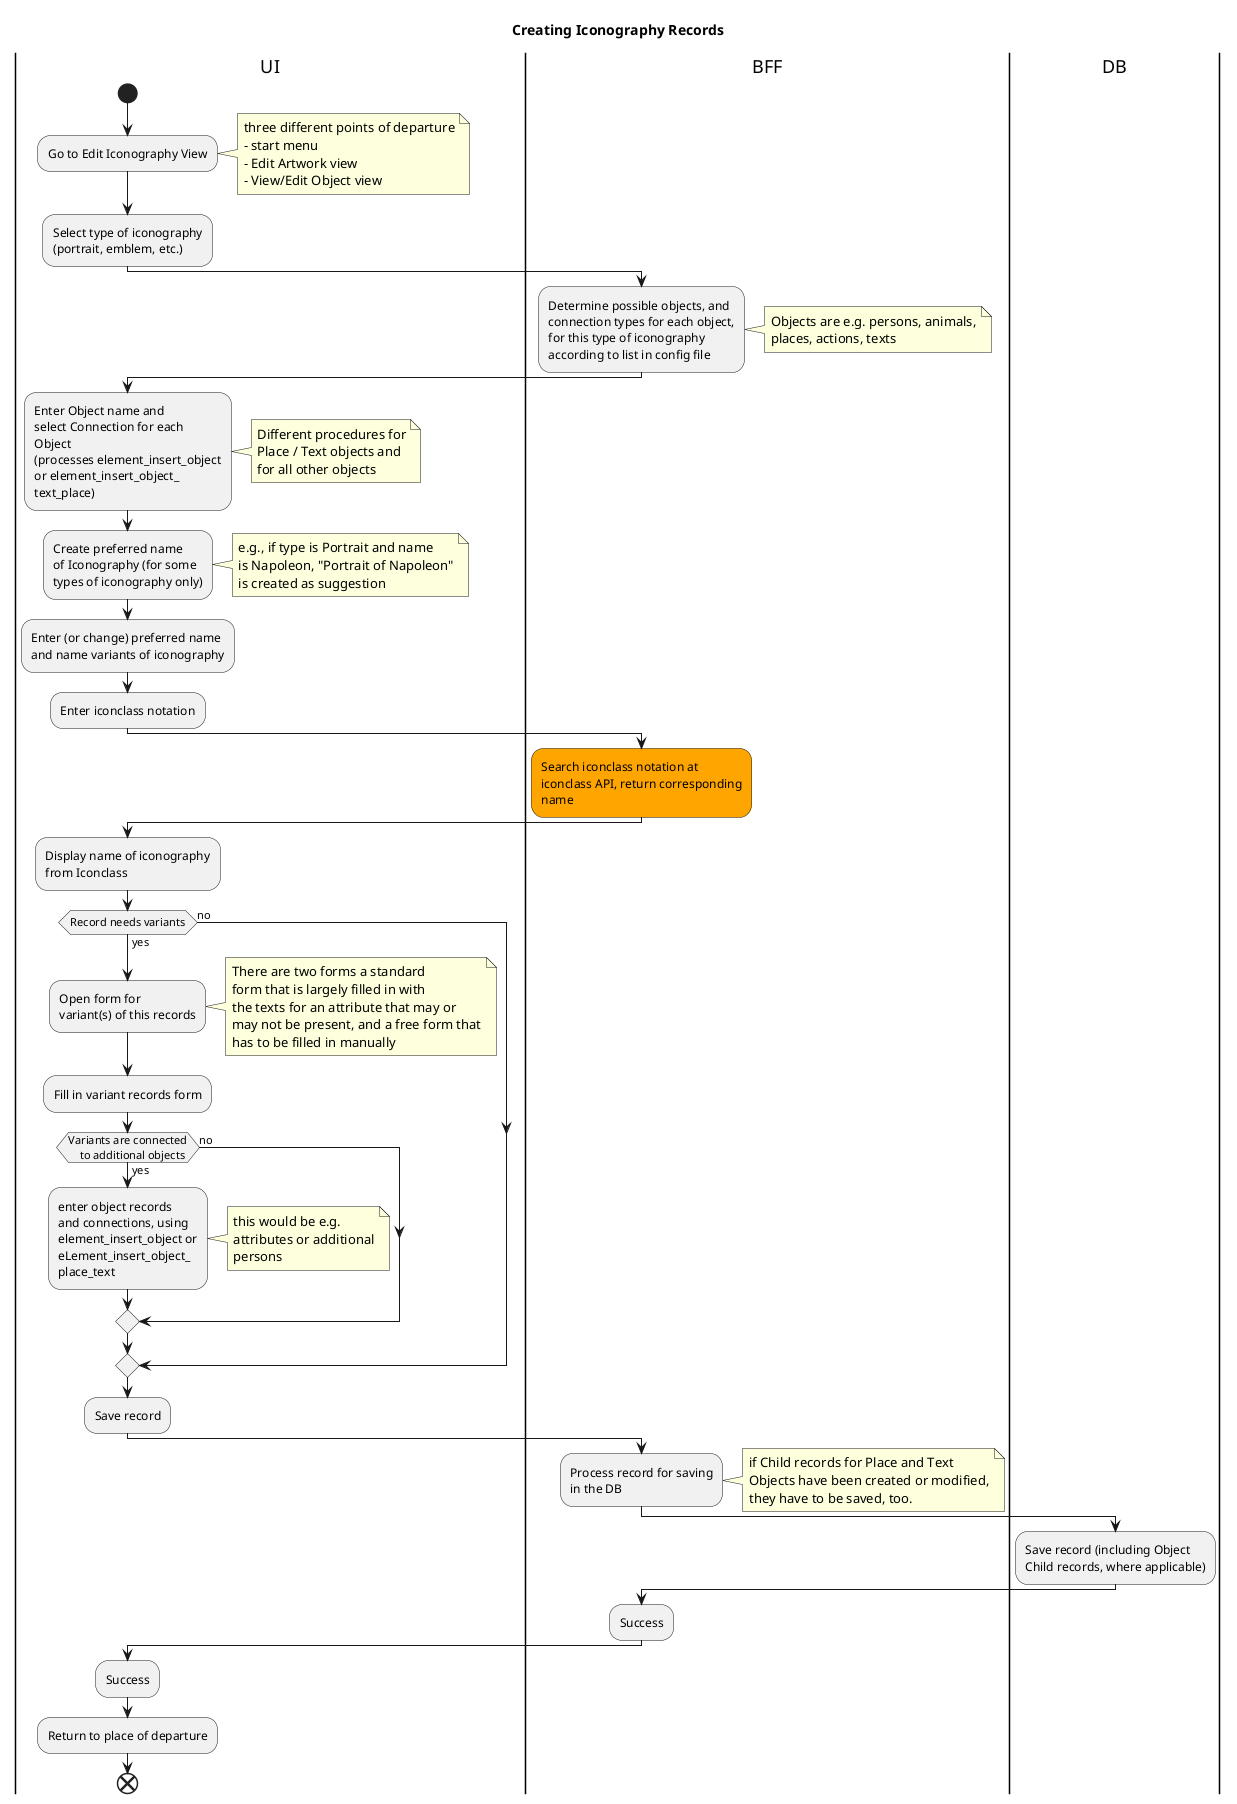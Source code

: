 @startuml
title Creating Iconography Records
|UI|
start
:Go to Edit Iconography View;
note right
three different points of departure
- start menu
- Edit Artwork view
- View/Edit Object view
endnote
:Select type of iconography
(portrait, emblem, etc.);
|BFF|
:Determine possible objects, and 
connection types for each object,
for this type of iconography 
according to list in config file;
note right
Objects are e.g. persons, animals,
places, actions, texts
endnote
|UI|
:Enter Object name and
select Connection for each
Object
(processes element_insert_object
or element_insert_object_
text_place);
note right
Different procedures for
Place / Text objects and
for all other objects
endnote
:Create preferred name
of Iconography (for some 
types of iconography only);
note right
e.g., if type is Portrait and name
is Napoleon, "Portrait of Napoleon"
is created as suggestion
endnote
:Enter (or change) preferred name
and name variants of iconography;
:Enter iconclass notation;
|BFF|
#orange:Search iconclass notation at 
iconclass API, return corresponding
name;
|UI|
:Display name of iconography
from Iconclass;

if (Record needs variants) then (yes)

    :Open form for 
    variant(s) of this records;
    note right
    There are two forms a standard
    form that is largely filled in with 
    the texts for an attribute that may or
    may not be present, and a free form that
    has to be filled in manually
    endnote
    :Fill in variant records form;
    if (Variants are connected
    to additional objects) then (yes)
        :enter object records
        and connections, using
        element_insert_object or
        eLement_insert_object_
        place_text;
        note right
        this would be e.g. 
        attributes or additional
        persons 
        end note
    

    else (no)
    end if
else (no)
end if
    :Save record;
    |BFF|
    :Process record for saving
    in the DB;
    note right
    if Child records for Place and Text
    Objects have been created or modified,
    they have to be saved, too. 
    endnote
    |DB|
:Save record (including Object
Child records, where applicable);
|BFF|
:Success;
|UI|
:Success;
:Return to place of departure;
end  





@enduml
